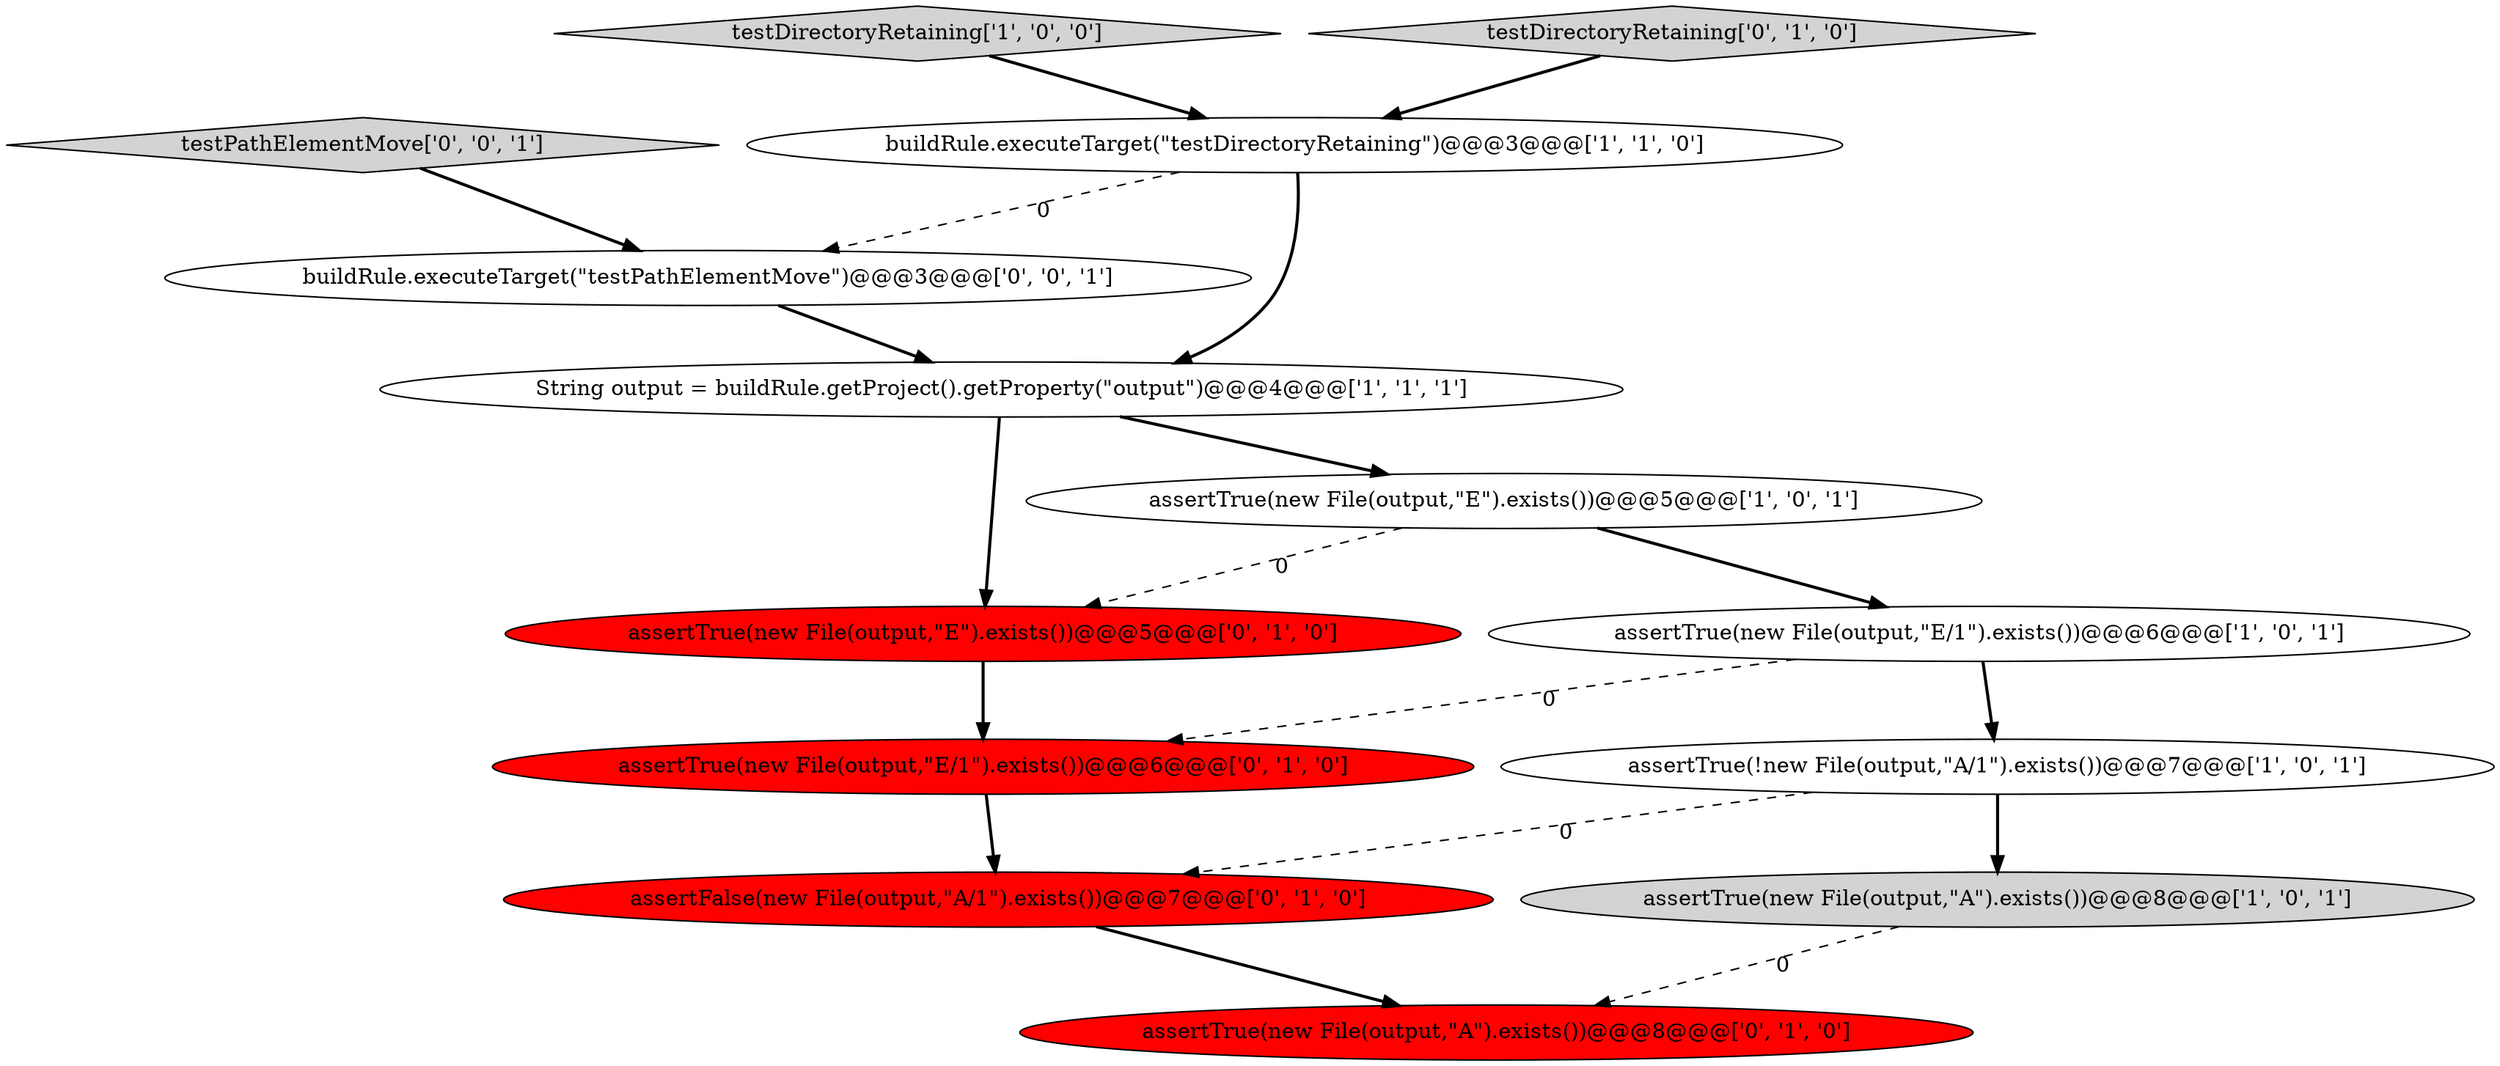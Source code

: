 digraph {
1 [style = filled, label = "assertTrue(new File(output,\"A\").exists())@@@8@@@['1', '0', '1']", fillcolor = lightgray, shape = ellipse image = "AAA0AAABBB1BBB"];
4 [style = filled, label = "assertTrue(new File(output,\"E/1\").exists())@@@6@@@['1', '0', '1']", fillcolor = white, shape = ellipse image = "AAA0AAABBB1BBB"];
11 [style = filled, label = "assertTrue(new File(output,\"E\").exists())@@@5@@@['0', '1', '0']", fillcolor = red, shape = ellipse image = "AAA1AAABBB2BBB"];
9 [style = filled, label = "assertTrue(new File(output,\"A\").exists())@@@8@@@['0', '1', '0']", fillcolor = red, shape = ellipse image = "AAA1AAABBB2BBB"];
10 [style = filled, label = "assertTrue(new File(output,\"E/1\").exists())@@@6@@@['0', '1', '0']", fillcolor = red, shape = ellipse image = "AAA1AAABBB2BBB"];
7 [style = filled, label = "assertFalse(new File(output,\"A/1\").exists())@@@7@@@['0', '1', '0']", fillcolor = red, shape = ellipse image = "AAA1AAABBB2BBB"];
5 [style = filled, label = "assertTrue(new File(output,\"E\").exists())@@@5@@@['1', '0', '1']", fillcolor = white, shape = ellipse image = "AAA0AAABBB1BBB"];
6 [style = filled, label = "testDirectoryRetaining['1', '0', '0']", fillcolor = lightgray, shape = diamond image = "AAA0AAABBB1BBB"];
8 [style = filled, label = "testDirectoryRetaining['0', '1', '0']", fillcolor = lightgray, shape = diamond image = "AAA0AAABBB2BBB"];
0 [style = filled, label = "String output = buildRule.getProject().getProperty(\"output\")@@@4@@@['1', '1', '1']", fillcolor = white, shape = ellipse image = "AAA0AAABBB1BBB"];
12 [style = filled, label = "buildRule.executeTarget(\"testPathElementMove\")@@@3@@@['0', '0', '1']", fillcolor = white, shape = ellipse image = "AAA0AAABBB3BBB"];
13 [style = filled, label = "testPathElementMove['0', '0', '1']", fillcolor = lightgray, shape = diamond image = "AAA0AAABBB3BBB"];
2 [style = filled, label = "assertTrue(!new File(output,\"A/1\").exists())@@@7@@@['1', '0', '1']", fillcolor = white, shape = ellipse image = "AAA0AAABBB1BBB"];
3 [style = filled, label = "buildRule.executeTarget(\"testDirectoryRetaining\")@@@3@@@['1', '1', '0']", fillcolor = white, shape = ellipse image = "AAA0AAABBB1BBB"];
7->9 [style = bold, label=""];
3->0 [style = bold, label=""];
6->3 [style = bold, label=""];
0->11 [style = bold, label=""];
1->9 [style = dashed, label="0"];
13->12 [style = bold, label=""];
4->2 [style = bold, label=""];
3->12 [style = dashed, label="0"];
4->10 [style = dashed, label="0"];
5->11 [style = dashed, label="0"];
2->7 [style = dashed, label="0"];
11->10 [style = bold, label=""];
10->7 [style = bold, label=""];
12->0 [style = bold, label=""];
2->1 [style = bold, label=""];
5->4 [style = bold, label=""];
0->5 [style = bold, label=""];
8->3 [style = bold, label=""];
}
